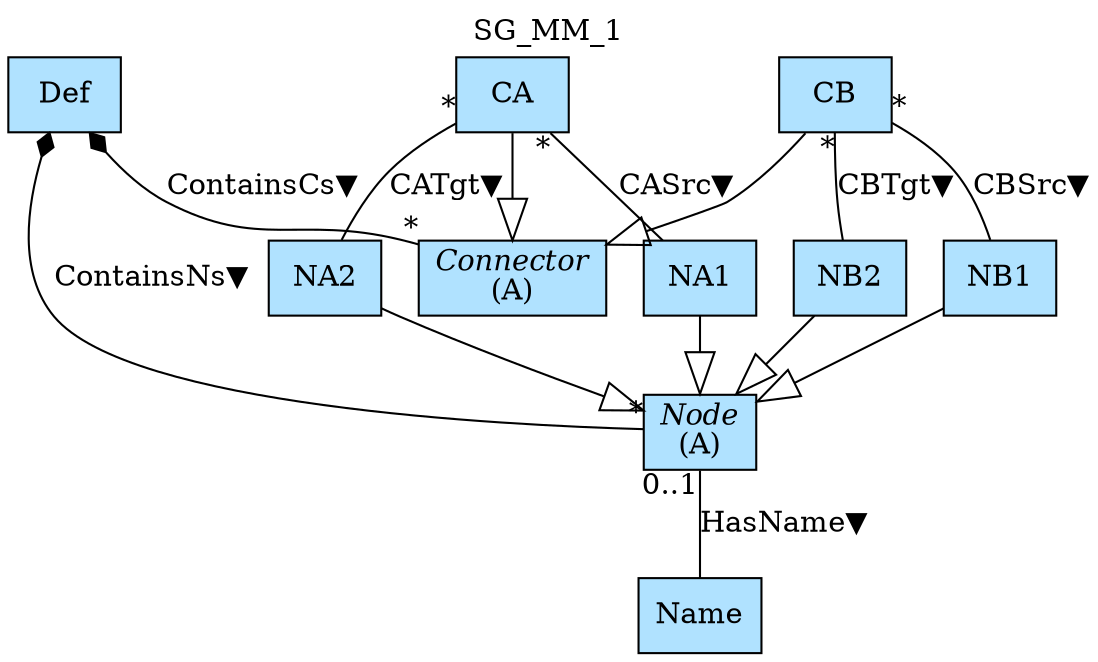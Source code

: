 digraph {graph[label=SG_MM_1,labelloc=tl,labelfontsize=12];
"Def"[shape=record,fillcolor=lightskyblue1,style = filled,label="Def"];
"Name"[shape=record,fillcolor=lightskyblue1,style = filled,label="Name"];
"Connector"[shape=record,fillcolor=lightskyblue1,style = filled,label=<{<I>Connector</I><br/>(A)}>];
"Node"[shape=record,fillcolor=lightskyblue1,style = filled,label=<{<I>Node</I><br/>(A)}>];
"NA1"[shape=record,fillcolor=lightskyblue1,style = filled,label="NA1"];
"NA2"[shape=record,fillcolor=lightskyblue1,style = filled,label="NA2"];
"NB1"[shape=record,fillcolor=lightskyblue1,style = filled,label="NB1"];
"NB2"[shape=record,fillcolor=lightskyblue1,style = filled,label="NB2"];
"CA"[shape=record,fillcolor=lightskyblue1,style = filled,label="CA"];
"CB"[shape=record,fillcolor=lightskyblue1,style = filled,label="CB"];

"CA"->"Connector"[arrowhead=onormal,arrowsize=2.0];
"CB"->"Connector"[arrowhead=onormal,arrowsize=2.0];
"NA1"->"Node"[arrowhead=onormal,arrowsize=2.0];
"NA2"->"Node"[arrowhead=onormal,arrowsize=2.0];
"NB1"->"Node"[arrowhead=onormal,arrowsize=2.0];
"NB2"->"Node"[arrowhead=onormal,arrowsize=2.0];
"Node"->"Name"[label="HasName▼",dir=none,taillabel="0..1",headlabel=""];
"Def"->"Connector"[label="ContainsCs▼",arrowtail=diamond,arrowhead=none,dir=both,taillabel="",headlabel="*"];
"Def"->"Node"[label="ContainsNs▼",arrowtail=diamond,arrowhead=none,dir=both,taillabel="",headlabel="*"];
"CA"->"NA1"[label="CASrc▼",dir=none,taillabel="*",headlabel=""];
"CA"->"NA2"[label="CATgt▼",dir=none,taillabel="*",headlabel=""];
"CB"->"NB1"[label="CBSrc▼",dir=none,taillabel="*",headlabel=""];
"CB"->"NB2"[label="CBTgt▼",dir=none,taillabel="*",headlabel=""];
}